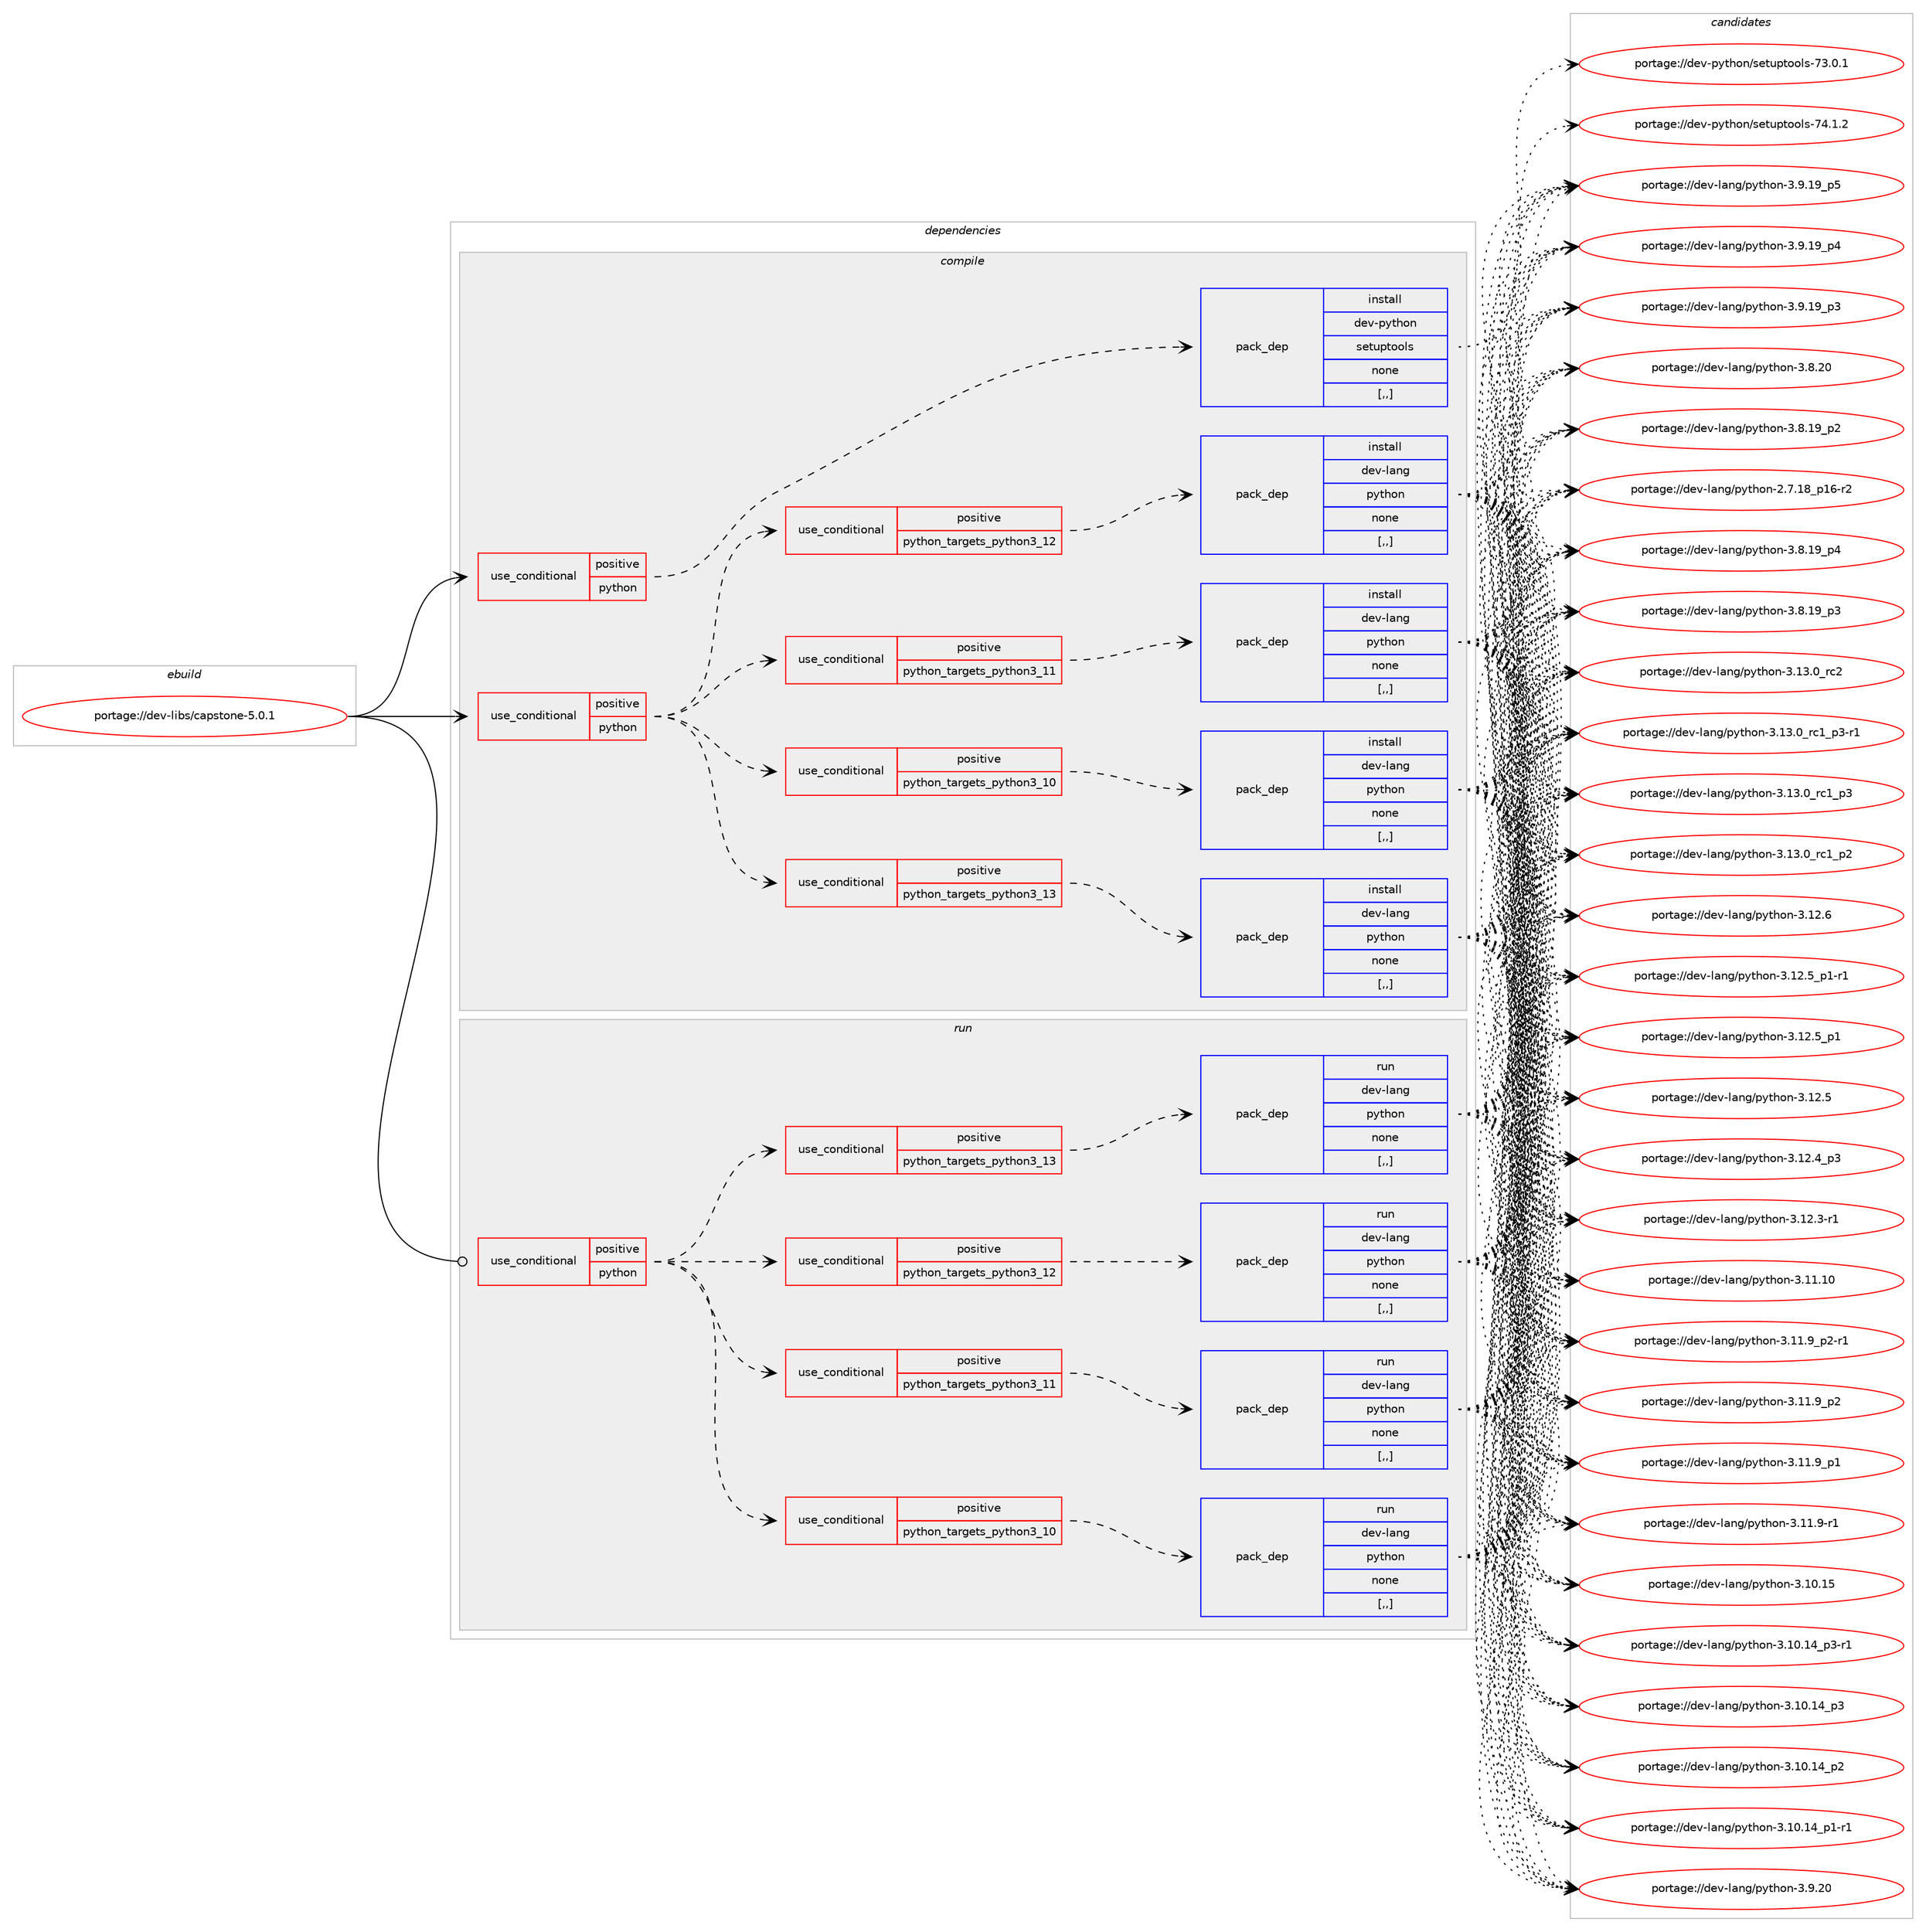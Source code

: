 digraph prolog {

# *************
# Graph options
# *************

newrank=true;
concentrate=true;
compound=true;
graph [rankdir=LR,fontname=Helvetica,fontsize=10,ranksep=1.5];#, ranksep=2.5, nodesep=0.2];
edge  [arrowhead=vee];
node  [fontname=Helvetica,fontsize=10];

# **********
# The ebuild
# **********

subgraph cluster_leftcol {
color=gray;
label=<<i>ebuild</i>>;
id [label="portage://dev-libs/capstone-5.0.1", color=red, width=4, href="../dev-libs/capstone-5.0.1.svg"];
}

# ****************
# The dependencies
# ****************

subgraph cluster_midcol {
color=gray;
label=<<i>dependencies</i>>;
subgraph cluster_compile {
fillcolor="#eeeeee";
style=filled;
label=<<i>compile</i>>;
subgraph cond156066 {
dependency601082 [label=<<TABLE BORDER="0" CELLBORDER="1" CELLSPACING="0" CELLPADDING="4"><TR><TD ROWSPAN="3" CELLPADDING="10">use_conditional</TD></TR><TR><TD>positive</TD></TR><TR><TD>python</TD></TR></TABLE>>, shape=none, color=red];
subgraph cond156067 {
dependency601083 [label=<<TABLE BORDER="0" CELLBORDER="1" CELLSPACING="0" CELLPADDING="4"><TR><TD ROWSPAN="3" CELLPADDING="10">use_conditional</TD></TR><TR><TD>positive</TD></TR><TR><TD>python_targets_python3_10</TD></TR></TABLE>>, shape=none, color=red];
subgraph pack440287 {
dependency601084 [label=<<TABLE BORDER="0" CELLBORDER="1" CELLSPACING="0" CELLPADDING="4" WIDTH="220"><TR><TD ROWSPAN="6" CELLPADDING="30">pack_dep</TD></TR><TR><TD WIDTH="110">install</TD></TR><TR><TD>dev-lang</TD></TR><TR><TD>python</TD></TR><TR><TD>none</TD></TR><TR><TD>[,,]</TD></TR></TABLE>>, shape=none, color=blue];
}
dependency601083:e -> dependency601084:w [weight=20,style="dashed",arrowhead="vee"];
}
dependency601082:e -> dependency601083:w [weight=20,style="dashed",arrowhead="vee"];
subgraph cond156068 {
dependency601085 [label=<<TABLE BORDER="0" CELLBORDER="1" CELLSPACING="0" CELLPADDING="4"><TR><TD ROWSPAN="3" CELLPADDING="10">use_conditional</TD></TR><TR><TD>positive</TD></TR><TR><TD>python_targets_python3_11</TD></TR></TABLE>>, shape=none, color=red];
subgraph pack440288 {
dependency601086 [label=<<TABLE BORDER="0" CELLBORDER="1" CELLSPACING="0" CELLPADDING="4" WIDTH="220"><TR><TD ROWSPAN="6" CELLPADDING="30">pack_dep</TD></TR><TR><TD WIDTH="110">install</TD></TR><TR><TD>dev-lang</TD></TR><TR><TD>python</TD></TR><TR><TD>none</TD></TR><TR><TD>[,,]</TD></TR></TABLE>>, shape=none, color=blue];
}
dependency601085:e -> dependency601086:w [weight=20,style="dashed",arrowhead="vee"];
}
dependency601082:e -> dependency601085:w [weight=20,style="dashed",arrowhead="vee"];
subgraph cond156069 {
dependency601087 [label=<<TABLE BORDER="0" CELLBORDER="1" CELLSPACING="0" CELLPADDING="4"><TR><TD ROWSPAN="3" CELLPADDING="10">use_conditional</TD></TR><TR><TD>positive</TD></TR><TR><TD>python_targets_python3_12</TD></TR></TABLE>>, shape=none, color=red];
subgraph pack440289 {
dependency601088 [label=<<TABLE BORDER="0" CELLBORDER="1" CELLSPACING="0" CELLPADDING="4" WIDTH="220"><TR><TD ROWSPAN="6" CELLPADDING="30">pack_dep</TD></TR><TR><TD WIDTH="110">install</TD></TR><TR><TD>dev-lang</TD></TR><TR><TD>python</TD></TR><TR><TD>none</TD></TR><TR><TD>[,,]</TD></TR></TABLE>>, shape=none, color=blue];
}
dependency601087:e -> dependency601088:w [weight=20,style="dashed",arrowhead="vee"];
}
dependency601082:e -> dependency601087:w [weight=20,style="dashed",arrowhead="vee"];
subgraph cond156070 {
dependency601089 [label=<<TABLE BORDER="0" CELLBORDER="1" CELLSPACING="0" CELLPADDING="4"><TR><TD ROWSPAN="3" CELLPADDING="10">use_conditional</TD></TR><TR><TD>positive</TD></TR><TR><TD>python_targets_python3_13</TD></TR></TABLE>>, shape=none, color=red];
subgraph pack440290 {
dependency601090 [label=<<TABLE BORDER="0" CELLBORDER="1" CELLSPACING="0" CELLPADDING="4" WIDTH="220"><TR><TD ROWSPAN="6" CELLPADDING="30">pack_dep</TD></TR><TR><TD WIDTH="110">install</TD></TR><TR><TD>dev-lang</TD></TR><TR><TD>python</TD></TR><TR><TD>none</TD></TR><TR><TD>[,,]</TD></TR></TABLE>>, shape=none, color=blue];
}
dependency601089:e -> dependency601090:w [weight=20,style="dashed",arrowhead="vee"];
}
dependency601082:e -> dependency601089:w [weight=20,style="dashed",arrowhead="vee"];
}
id:e -> dependency601082:w [weight=20,style="solid",arrowhead="vee"];
subgraph cond156071 {
dependency601091 [label=<<TABLE BORDER="0" CELLBORDER="1" CELLSPACING="0" CELLPADDING="4"><TR><TD ROWSPAN="3" CELLPADDING="10">use_conditional</TD></TR><TR><TD>positive</TD></TR><TR><TD>python</TD></TR></TABLE>>, shape=none, color=red];
subgraph pack440291 {
dependency601092 [label=<<TABLE BORDER="0" CELLBORDER="1" CELLSPACING="0" CELLPADDING="4" WIDTH="220"><TR><TD ROWSPAN="6" CELLPADDING="30">pack_dep</TD></TR><TR><TD WIDTH="110">install</TD></TR><TR><TD>dev-python</TD></TR><TR><TD>setuptools</TD></TR><TR><TD>none</TD></TR><TR><TD>[,,]</TD></TR></TABLE>>, shape=none, color=blue];
}
dependency601091:e -> dependency601092:w [weight=20,style="dashed",arrowhead="vee"];
}
id:e -> dependency601091:w [weight=20,style="solid",arrowhead="vee"];
}
subgraph cluster_compileandrun {
fillcolor="#eeeeee";
style=filled;
label=<<i>compile and run</i>>;
}
subgraph cluster_run {
fillcolor="#eeeeee";
style=filled;
label=<<i>run</i>>;
subgraph cond156072 {
dependency601093 [label=<<TABLE BORDER="0" CELLBORDER="1" CELLSPACING="0" CELLPADDING="4"><TR><TD ROWSPAN="3" CELLPADDING="10">use_conditional</TD></TR><TR><TD>positive</TD></TR><TR><TD>python</TD></TR></TABLE>>, shape=none, color=red];
subgraph cond156073 {
dependency601094 [label=<<TABLE BORDER="0" CELLBORDER="1" CELLSPACING="0" CELLPADDING="4"><TR><TD ROWSPAN="3" CELLPADDING="10">use_conditional</TD></TR><TR><TD>positive</TD></TR><TR><TD>python_targets_python3_10</TD></TR></TABLE>>, shape=none, color=red];
subgraph pack440292 {
dependency601095 [label=<<TABLE BORDER="0" CELLBORDER="1" CELLSPACING="0" CELLPADDING="4" WIDTH="220"><TR><TD ROWSPAN="6" CELLPADDING="30">pack_dep</TD></TR><TR><TD WIDTH="110">run</TD></TR><TR><TD>dev-lang</TD></TR><TR><TD>python</TD></TR><TR><TD>none</TD></TR><TR><TD>[,,]</TD></TR></TABLE>>, shape=none, color=blue];
}
dependency601094:e -> dependency601095:w [weight=20,style="dashed",arrowhead="vee"];
}
dependency601093:e -> dependency601094:w [weight=20,style="dashed",arrowhead="vee"];
subgraph cond156074 {
dependency601096 [label=<<TABLE BORDER="0" CELLBORDER="1" CELLSPACING="0" CELLPADDING="4"><TR><TD ROWSPAN="3" CELLPADDING="10">use_conditional</TD></TR><TR><TD>positive</TD></TR><TR><TD>python_targets_python3_11</TD></TR></TABLE>>, shape=none, color=red];
subgraph pack440293 {
dependency601097 [label=<<TABLE BORDER="0" CELLBORDER="1" CELLSPACING="0" CELLPADDING="4" WIDTH="220"><TR><TD ROWSPAN="6" CELLPADDING="30">pack_dep</TD></TR><TR><TD WIDTH="110">run</TD></TR><TR><TD>dev-lang</TD></TR><TR><TD>python</TD></TR><TR><TD>none</TD></TR><TR><TD>[,,]</TD></TR></TABLE>>, shape=none, color=blue];
}
dependency601096:e -> dependency601097:w [weight=20,style="dashed",arrowhead="vee"];
}
dependency601093:e -> dependency601096:w [weight=20,style="dashed",arrowhead="vee"];
subgraph cond156075 {
dependency601098 [label=<<TABLE BORDER="0" CELLBORDER="1" CELLSPACING="0" CELLPADDING="4"><TR><TD ROWSPAN="3" CELLPADDING="10">use_conditional</TD></TR><TR><TD>positive</TD></TR><TR><TD>python_targets_python3_12</TD></TR></TABLE>>, shape=none, color=red];
subgraph pack440294 {
dependency601099 [label=<<TABLE BORDER="0" CELLBORDER="1" CELLSPACING="0" CELLPADDING="4" WIDTH="220"><TR><TD ROWSPAN="6" CELLPADDING="30">pack_dep</TD></TR><TR><TD WIDTH="110">run</TD></TR><TR><TD>dev-lang</TD></TR><TR><TD>python</TD></TR><TR><TD>none</TD></TR><TR><TD>[,,]</TD></TR></TABLE>>, shape=none, color=blue];
}
dependency601098:e -> dependency601099:w [weight=20,style="dashed",arrowhead="vee"];
}
dependency601093:e -> dependency601098:w [weight=20,style="dashed",arrowhead="vee"];
subgraph cond156076 {
dependency601100 [label=<<TABLE BORDER="0" CELLBORDER="1" CELLSPACING="0" CELLPADDING="4"><TR><TD ROWSPAN="3" CELLPADDING="10">use_conditional</TD></TR><TR><TD>positive</TD></TR><TR><TD>python_targets_python3_13</TD></TR></TABLE>>, shape=none, color=red];
subgraph pack440295 {
dependency601101 [label=<<TABLE BORDER="0" CELLBORDER="1" CELLSPACING="0" CELLPADDING="4" WIDTH="220"><TR><TD ROWSPAN="6" CELLPADDING="30">pack_dep</TD></TR><TR><TD WIDTH="110">run</TD></TR><TR><TD>dev-lang</TD></TR><TR><TD>python</TD></TR><TR><TD>none</TD></TR><TR><TD>[,,]</TD></TR></TABLE>>, shape=none, color=blue];
}
dependency601100:e -> dependency601101:w [weight=20,style="dashed",arrowhead="vee"];
}
dependency601093:e -> dependency601100:w [weight=20,style="dashed",arrowhead="vee"];
}
id:e -> dependency601093:w [weight=20,style="solid",arrowhead="odot"];
}
}

# **************
# The candidates
# **************

subgraph cluster_choices {
rank=same;
color=gray;
label=<<i>candidates</i>>;

subgraph choice440287 {
color=black;
nodesep=1;
choice10010111845108971101034711212111610411111045514649514648951149950 [label="portage://dev-lang/python-3.13.0_rc2", color=red, width=4,href="../dev-lang/python-3.13.0_rc2.svg"];
choice1001011184510897110103471121211161041111104551464951464895114994995112514511449 [label="portage://dev-lang/python-3.13.0_rc1_p3-r1", color=red, width=4,href="../dev-lang/python-3.13.0_rc1_p3-r1.svg"];
choice100101118451089711010347112121116104111110455146495146489511499499511251 [label="portage://dev-lang/python-3.13.0_rc1_p3", color=red, width=4,href="../dev-lang/python-3.13.0_rc1_p3.svg"];
choice100101118451089711010347112121116104111110455146495146489511499499511250 [label="portage://dev-lang/python-3.13.0_rc1_p2", color=red, width=4,href="../dev-lang/python-3.13.0_rc1_p2.svg"];
choice10010111845108971101034711212111610411111045514649504654 [label="portage://dev-lang/python-3.12.6", color=red, width=4,href="../dev-lang/python-3.12.6.svg"];
choice1001011184510897110103471121211161041111104551464950465395112494511449 [label="portage://dev-lang/python-3.12.5_p1-r1", color=red, width=4,href="../dev-lang/python-3.12.5_p1-r1.svg"];
choice100101118451089711010347112121116104111110455146495046539511249 [label="portage://dev-lang/python-3.12.5_p1", color=red, width=4,href="../dev-lang/python-3.12.5_p1.svg"];
choice10010111845108971101034711212111610411111045514649504653 [label="portage://dev-lang/python-3.12.5", color=red, width=4,href="../dev-lang/python-3.12.5.svg"];
choice100101118451089711010347112121116104111110455146495046529511251 [label="portage://dev-lang/python-3.12.4_p3", color=red, width=4,href="../dev-lang/python-3.12.4_p3.svg"];
choice100101118451089711010347112121116104111110455146495046514511449 [label="portage://dev-lang/python-3.12.3-r1", color=red, width=4,href="../dev-lang/python-3.12.3-r1.svg"];
choice1001011184510897110103471121211161041111104551464949464948 [label="portage://dev-lang/python-3.11.10", color=red, width=4,href="../dev-lang/python-3.11.10.svg"];
choice1001011184510897110103471121211161041111104551464949465795112504511449 [label="portage://dev-lang/python-3.11.9_p2-r1", color=red, width=4,href="../dev-lang/python-3.11.9_p2-r1.svg"];
choice100101118451089711010347112121116104111110455146494946579511250 [label="portage://dev-lang/python-3.11.9_p2", color=red, width=4,href="../dev-lang/python-3.11.9_p2.svg"];
choice100101118451089711010347112121116104111110455146494946579511249 [label="portage://dev-lang/python-3.11.9_p1", color=red, width=4,href="../dev-lang/python-3.11.9_p1.svg"];
choice100101118451089711010347112121116104111110455146494946574511449 [label="portage://dev-lang/python-3.11.9-r1", color=red, width=4,href="../dev-lang/python-3.11.9-r1.svg"];
choice1001011184510897110103471121211161041111104551464948464953 [label="portage://dev-lang/python-3.10.15", color=red, width=4,href="../dev-lang/python-3.10.15.svg"];
choice100101118451089711010347112121116104111110455146494846495295112514511449 [label="portage://dev-lang/python-3.10.14_p3-r1", color=red, width=4,href="../dev-lang/python-3.10.14_p3-r1.svg"];
choice10010111845108971101034711212111610411111045514649484649529511251 [label="portage://dev-lang/python-3.10.14_p3", color=red, width=4,href="../dev-lang/python-3.10.14_p3.svg"];
choice10010111845108971101034711212111610411111045514649484649529511250 [label="portage://dev-lang/python-3.10.14_p2", color=red, width=4,href="../dev-lang/python-3.10.14_p2.svg"];
choice100101118451089711010347112121116104111110455146494846495295112494511449 [label="portage://dev-lang/python-3.10.14_p1-r1", color=red, width=4,href="../dev-lang/python-3.10.14_p1-r1.svg"];
choice10010111845108971101034711212111610411111045514657465048 [label="portage://dev-lang/python-3.9.20", color=red, width=4,href="../dev-lang/python-3.9.20.svg"];
choice100101118451089711010347112121116104111110455146574649579511253 [label="portage://dev-lang/python-3.9.19_p5", color=red, width=4,href="../dev-lang/python-3.9.19_p5.svg"];
choice100101118451089711010347112121116104111110455146574649579511252 [label="portage://dev-lang/python-3.9.19_p4", color=red, width=4,href="../dev-lang/python-3.9.19_p4.svg"];
choice100101118451089711010347112121116104111110455146574649579511251 [label="portage://dev-lang/python-3.9.19_p3", color=red, width=4,href="../dev-lang/python-3.9.19_p3.svg"];
choice10010111845108971101034711212111610411111045514656465048 [label="portage://dev-lang/python-3.8.20", color=red, width=4,href="../dev-lang/python-3.8.20.svg"];
choice100101118451089711010347112121116104111110455146564649579511252 [label="portage://dev-lang/python-3.8.19_p4", color=red, width=4,href="../dev-lang/python-3.8.19_p4.svg"];
choice100101118451089711010347112121116104111110455146564649579511251 [label="portage://dev-lang/python-3.8.19_p3", color=red, width=4,href="../dev-lang/python-3.8.19_p3.svg"];
choice100101118451089711010347112121116104111110455146564649579511250 [label="portage://dev-lang/python-3.8.19_p2", color=red, width=4,href="../dev-lang/python-3.8.19_p2.svg"];
choice100101118451089711010347112121116104111110455046554649569511249544511450 [label="portage://dev-lang/python-2.7.18_p16-r2", color=red, width=4,href="../dev-lang/python-2.7.18_p16-r2.svg"];
dependency601084:e -> choice10010111845108971101034711212111610411111045514649514648951149950:w [style=dotted,weight="100"];
dependency601084:e -> choice1001011184510897110103471121211161041111104551464951464895114994995112514511449:w [style=dotted,weight="100"];
dependency601084:e -> choice100101118451089711010347112121116104111110455146495146489511499499511251:w [style=dotted,weight="100"];
dependency601084:e -> choice100101118451089711010347112121116104111110455146495146489511499499511250:w [style=dotted,weight="100"];
dependency601084:e -> choice10010111845108971101034711212111610411111045514649504654:w [style=dotted,weight="100"];
dependency601084:e -> choice1001011184510897110103471121211161041111104551464950465395112494511449:w [style=dotted,weight="100"];
dependency601084:e -> choice100101118451089711010347112121116104111110455146495046539511249:w [style=dotted,weight="100"];
dependency601084:e -> choice10010111845108971101034711212111610411111045514649504653:w [style=dotted,weight="100"];
dependency601084:e -> choice100101118451089711010347112121116104111110455146495046529511251:w [style=dotted,weight="100"];
dependency601084:e -> choice100101118451089711010347112121116104111110455146495046514511449:w [style=dotted,weight="100"];
dependency601084:e -> choice1001011184510897110103471121211161041111104551464949464948:w [style=dotted,weight="100"];
dependency601084:e -> choice1001011184510897110103471121211161041111104551464949465795112504511449:w [style=dotted,weight="100"];
dependency601084:e -> choice100101118451089711010347112121116104111110455146494946579511250:w [style=dotted,weight="100"];
dependency601084:e -> choice100101118451089711010347112121116104111110455146494946579511249:w [style=dotted,weight="100"];
dependency601084:e -> choice100101118451089711010347112121116104111110455146494946574511449:w [style=dotted,weight="100"];
dependency601084:e -> choice1001011184510897110103471121211161041111104551464948464953:w [style=dotted,weight="100"];
dependency601084:e -> choice100101118451089711010347112121116104111110455146494846495295112514511449:w [style=dotted,weight="100"];
dependency601084:e -> choice10010111845108971101034711212111610411111045514649484649529511251:w [style=dotted,weight="100"];
dependency601084:e -> choice10010111845108971101034711212111610411111045514649484649529511250:w [style=dotted,weight="100"];
dependency601084:e -> choice100101118451089711010347112121116104111110455146494846495295112494511449:w [style=dotted,weight="100"];
dependency601084:e -> choice10010111845108971101034711212111610411111045514657465048:w [style=dotted,weight="100"];
dependency601084:e -> choice100101118451089711010347112121116104111110455146574649579511253:w [style=dotted,weight="100"];
dependency601084:e -> choice100101118451089711010347112121116104111110455146574649579511252:w [style=dotted,weight="100"];
dependency601084:e -> choice100101118451089711010347112121116104111110455146574649579511251:w [style=dotted,weight="100"];
dependency601084:e -> choice10010111845108971101034711212111610411111045514656465048:w [style=dotted,weight="100"];
dependency601084:e -> choice100101118451089711010347112121116104111110455146564649579511252:w [style=dotted,weight="100"];
dependency601084:e -> choice100101118451089711010347112121116104111110455146564649579511251:w [style=dotted,weight="100"];
dependency601084:e -> choice100101118451089711010347112121116104111110455146564649579511250:w [style=dotted,weight="100"];
dependency601084:e -> choice100101118451089711010347112121116104111110455046554649569511249544511450:w [style=dotted,weight="100"];
}
subgraph choice440288 {
color=black;
nodesep=1;
choice10010111845108971101034711212111610411111045514649514648951149950 [label="portage://dev-lang/python-3.13.0_rc2", color=red, width=4,href="../dev-lang/python-3.13.0_rc2.svg"];
choice1001011184510897110103471121211161041111104551464951464895114994995112514511449 [label="portage://dev-lang/python-3.13.0_rc1_p3-r1", color=red, width=4,href="../dev-lang/python-3.13.0_rc1_p3-r1.svg"];
choice100101118451089711010347112121116104111110455146495146489511499499511251 [label="portage://dev-lang/python-3.13.0_rc1_p3", color=red, width=4,href="../dev-lang/python-3.13.0_rc1_p3.svg"];
choice100101118451089711010347112121116104111110455146495146489511499499511250 [label="portage://dev-lang/python-3.13.0_rc1_p2", color=red, width=4,href="../dev-lang/python-3.13.0_rc1_p2.svg"];
choice10010111845108971101034711212111610411111045514649504654 [label="portage://dev-lang/python-3.12.6", color=red, width=4,href="../dev-lang/python-3.12.6.svg"];
choice1001011184510897110103471121211161041111104551464950465395112494511449 [label="portage://dev-lang/python-3.12.5_p1-r1", color=red, width=4,href="../dev-lang/python-3.12.5_p1-r1.svg"];
choice100101118451089711010347112121116104111110455146495046539511249 [label="portage://dev-lang/python-3.12.5_p1", color=red, width=4,href="../dev-lang/python-3.12.5_p1.svg"];
choice10010111845108971101034711212111610411111045514649504653 [label="portage://dev-lang/python-3.12.5", color=red, width=4,href="../dev-lang/python-3.12.5.svg"];
choice100101118451089711010347112121116104111110455146495046529511251 [label="portage://dev-lang/python-3.12.4_p3", color=red, width=4,href="../dev-lang/python-3.12.4_p3.svg"];
choice100101118451089711010347112121116104111110455146495046514511449 [label="portage://dev-lang/python-3.12.3-r1", color=red, width=4,href="../dev-lang/python-3.12.3-r1.svg"];
choice1001011184510897110103471121211161041111104551464949464948 [label="portage://dev-lang/python-3.11.10", color=red, width=4,href="../dev-lang/python-3.11.10.svg"];
choice1001011184510897110103471121211161041111104551464949465795112504511449 [label="portage://dev-lang/python-3.11.9_p2-r1", color=red, width=4,href="../dev-lang/python-3.11.9_p2-r1.svg"];
choice100101118451089711010347112121116104111110455146494946579511250 [label="portage://dev-lang/python-3.11.9_p2", color=red, width=4,href="../dev-lang/python-3.11.9_p2.svg"];
choice100101118451089711010347112121116104111110455146494946579511249 [label="portage://dev-lang/python-3.11.9_p1", color=red, width=4,href="../dev-lang/python-3.11.9_p1.svg"];
choice100101118451089711010347112121116104111110455146494946574511449 [label="portage://dev-lang/python-3.11.9-r1", color=red, width=4,href="../dev-lang/python-3.11.9-r1.svg"];
choice1001011184510897110103471121211161041111104551464948464953 [label="portage://dev-lang/python-3.10.15", color=red, width=4,href="../dev-lang/python-3.10.15.svg"];
choice100101118451089711010347112121116104111110455146494846495295112514511449 [label="portage://dev-lang/python-3.10.14_p3-r1", color=red, width=4,href="../dev-lang/python-3.10.14_p3-r1.svg"];
choice10010111845108971101034711212111610411111045514649484649529511251 [label="portage://dev-lang/python-3.10.14_p3", color=red, width=4,href="../dev-lang/python-3.10.14_p3.svg"];
choice10010111845108971101034711212111610411111045514649484649529511250 [label="portage://dev-lang/python-3.10.14_p2", color=red, width=4,href="../dev-lang/python-3.10.14_p2.svg"];
choice100101118451089711010347112121116104111110455146494846495295112494511449 [label="portage://dev-lang/python-3.10.14_p1-r1", color=red, width=4,href="../dev-lang/python-3.10.14_p1-r1.svg"];
choice10010111845108971101034711212111610411111045514657465048 [label="portage://dev-lang/python-3.9.20", color=red, width=4,href="../dev-lang/python-3.9.20.svg"];
choice100101118451089711010347112121116104111110455146574649579511253 [label="portage://dev-lang/python-3.9.19_p5", color=red, width=4,href="../dev-lang/python-3.9.19_p5.svg"];
choice100101118451089711010347112121116104111110455146574649579511252 [label="portage://dev-lang/python-3.9.19_p4", color=red, width=4,href="../dev-lang/python-3.9.19_p4.svg"];
choice100101118451089711010347112121116104111110455146574649579511251 [label="portage://dev-lang/python-3.9.19_p3", color=red, width=4,href="../dev-lang/python-3.9.19_p3.svg"];
choice10010111845108971101034711212111610411111045514656465048 [label="portage://dev-lang/python-3.8.20", color=red, width=4,href="../dev-lang/python-3.8.20.svg"];
choice100101118451089711010347112121116104111110455146564649579511252 [label="portage://dev-lang/python-3.8.19_p4", color=red, width=4,href="../dev-lang/python-3.8.19_p4.svg"];
choice100101118451089711010347112121116104111110455146564649579511251 [label="portage://dev-lang/python-3.8.19_p3", color=red, width=4,href="../dev-lang/python-3.8.19_p3.svg"];
choice100101118451089711010347112121116104111110455146564649579511250 [label="portage://dev-lang/python-3.8.19_p2", color=red, width=4,href="../dev-lang/python-3.8.19_p2.svg"];
choice100101118451089711010347112121116104111110455046554649569511249544511450 [label="portage://dev-lang/python-2.7.18_p16-r2", color=red, width=4,href="../dev-lang/python-2.7.18_p16-r2.svg"];
dependency601086:e -> choice10010111845108971101034711212111610411111045514649514648951149950:w [style=dotted,weight="100"];
dependency601086:e -> choice1001011184510897110103471121211161041111104551464951464895114994995112514511449:w [style=dotted,weight="100"];
dependency601086:e -> choice100101118451089711010347112121116104111110455146495146489511499499511251:w [style=dotted,weight="100"];
dependency601086:e -> choice100101118451089711010347112121116104111110455146495146489511499499511250:w [style=dotted,weight="100"];
dependency601086:e -> choice10010111845108971101034711212111610411111045514649504654:w [style=dotted,weight="100"];
dependency601086:e -> choice1001011184510897110103471121211161041111104551464950465395112494511449:w [style=dotted,weight="100"];
dependency601086:e -> choice100101118451089711010347112121116104111110455146495046539511249:w [style=dotted,weight="100"];
dependency601086:e -> choice10010111845108971101034711212111610411111045514649504653:w [style=dotted,weight="100"];
dependency601086:e -> choice100101118451089711010347112121116104111110455146495046529511251:w [style=dotted,weight="100"];
dependency601086:e -> choice100101118451089711010347112121116104111110455146495046514511449:w [style=dotted,weight="100"];
dependency601086:e -> choice1001011184510897110103471121211161041111104551464949464948:w [style=dotted,weight="100"];
dependency601086:e -> choice1001011184510897110103471121211161041111104551464949465795112504511449:w [style=dotted,weight="100"];
dependency601086:e -> choice100101118451089711010347112121116104111110455146494946579511250:w [style=dotted,weight="100"];
dependency601086:e -> choice100101118451089711010347112121116104111110455146494946579511249:w [style=dotted,weight="100"];
dependency601086:e -> choice100101118451089711010347112121116104111110455146494946574511449:w [style=dotted,weight="100"];
dependency601086:e -> choice1001011184510897110103471121211161041111104551464948464953:w [style=dotted,weight="100"];
dependency601086:e -> choice100101118451089711010347112121116104111110455146494846495295112514511449:w [style=dotted,weight="100"];
dependency601086:e -> choice10010111845108971101034711212111610411111045514649484649529511251:w [style=dotted,weight="100"];
dependency601086:e -> choice10010111845108971101034711212111610411111045514649484649529511250:w [style=dotted,weight="100"];
dependency601086:e -> choice100101118451089711010347112121116104111110455146494846495295112494511449:w [style=dotted,weight="100"];
dependency601086:e -> choice10010111845108971101034711212111610411111045514657465048:w [style=dotted,weight="100"];
dependency601086:e -> choice100101118451089711010347112121116104111110455146574649579511253:w [style=dotted,weight="100"];
dependency601086:e -> choice100101118451089711010347112121116104111110455146574649579511252:w [style=dotted,weight="100"];
dependency601086:e -> choice100101118451089711010347112121116104111110455146574649579511251:w [style=dotted,weight="100"];
dependency601086:e -> choice10010111845108971101034711212111610411111045514656465048:w [style=dotted,weight="100"];
dependency601086:e -> choice100101118451089711010347112121116104111110455146564649579511252:w [style=dotted,weight="100"];
dependency601086:e -> choice100101118451089711010347112121116104111110455146564649579511251:w [style=dotted,weight="100"];
dependency601086:e -> choice100101118451089711010347112121116104111110455146564649579511250:w [style=dotted,weight="100"];
dependency601086:e -> choice100101118451089711010347112121116104111110455046554649569511249544511450:w [style=dotted,weight="100"];
}
subgraph choice440289 {
color=black;
nodesep=1;
choice10010111845108971101034711212111610411111045514649514648951149950 [label="portage://dev-lang/python-3.13.0_rc2", color=red, width=4,href="../dev-lang/python-3.13.0_rc2.svg"];
choice1001011184510897110103471121211161041111104551464951464895114994995112514511449 [label="portage://dev-lang/python-3.13.0_rc1_p3-r1", color=red, width=4,href="../dev-lang/python-3.13.0_rc1_p3-r1.svg"];
choice100101118451089711010347112121116104111110455146495146489511499499511251 [label="portage://dev-lang/python-3.13.0_rc1_p3", color=red, width=4,href="../dev-lang/python-3.13.0_rc1_p3.svg"];
choice100101118451089711010347112121116104111110455146495146489511499499511250 [label="portage://dev-lang/python-3.13.0_rc1_p2", color=red, width=4,href="../dev-lang/python-3.13.0_rc1_p2.svg"];
choice10010111845108971101034711212111610411111045514649504654 [label="portage://dev-lang/python-3.12.6", color=red, width=4,href="../dev-lang/python-3.12.6.svg"];
choice1001011184510897110103471121211161041111104551464950465395112494511449 [label="portage://dev-lang/python-3.12.5_p1-r1", color=red, width=4,href="../dev-lang/python-3.12.5_p1-r1.svg"];
choice100101118451089711010347112121116104111110455146495046539511249 [label="portage://dev-lang/python-3.12.5_p1", color=red, width=4,href="../dev-lang/python-3.12.5_p1.svg"];
choice10010111845108971101034711212111610411111045514649504653 [label="portage://dev-lang/python-3.12.5", color=red, width=4,href="../dev-lang/python-3.12.5.svg"];
choice100101118451089711010347112121116104111110455146495046529511251 [label="portage://dev-lang/python-3.12.4_p3", color=red, width=4,href="../dev-lang/python-3.12.4_p3.svg"];
choice100101118451089711010347112121116104111110455146495046514511449 [label="portage://dev-lang/python-3.12.3-r1", color=red, width=4,href="../dev-lang/python-3.12.3-r1.svg"];
choice1001011184510897110103471121211161041111104551464949464948 [label="portage://dev-lang/python-3.11.10", color=red, width=4,href="../dev-lang/python-3.11.10.svg"];
choice1001011184510897110103471121211161041111104551464949465795112504511449 [label="portage://dev-lang/python-3.11.9_p2-r1", color=red, width=4,href="../dev-lang/python-3.11.9_p2-r1.svg"];
choice100101118451089711010347112121116104111110455146494946579511250 [label="portage://dev-lang/python-3.11.9_p2", color=red, width=4,href="../dev-lang/python-3.11.9_p2.svg"];
choice100101118451089711010347112121116104111110455146494946579511249 [label="portage://dev-lang/python-3.11.9_p1", color=red, width=4,href="../dev-lang/python-3.11.9_p1.svg"];
choice100101118451089711010347112121116104111110455146494946574511449 [label="portage://dev-lang/python-3.11.9-r1", color=red, width=4,href="../dev-lang/python-3.11.9-r1.svg"];
choice1001011184510897110103471121211161041111104551464948464953 [label="portage://dev-lang/python-3.10.15", color=red, width=4,href="../dev-lang/python-3.10.15.svg"];
choice100101118451089711010347112121116104111110455146494846495295112514511449 [label="portage://dev-lang/python-3.10.14_p3-r1", color=red, width=4,href="../dev-lang/python-3.10.14_p3-r1.svg"];
choice10010111845108971101034711212111610411111045514649484649529511251 [label="portage://dev-lang/python-3.10.14_p3", color=red, width=4,href="../dev-lang/python-3.10.14_p3.svg"];
choice10010111845108971101034711212111610411111045514649484649529511250 [label="portage://dev-lang/python-3.10.14_p2", color=red, width=4,href="../dev-lang/python-3.10.14_p2.svg"];
choice100101118451089711010347112121116104111110455146494846495295112494511449 [label="portage://dev-lang/python-3.10.14_p1-r1", color=red, width=4,href="../dev-lang/python-3.10.14_p1-r1.svg"];
choice10010111845108971101034711212111610411111045514657465048 [label="portage://dev-lang/python-3.9.20", color=red, width=4,href="../dev-lang/python-3.9.20.svg"];
choice100101118451089711010347112121116104111110455146574649579511253 [label="portage://dev-lang/python-3.9.19_p5", color=red, width=4,href="../dev-lang/python-3.9.19_p5.svg"];
choice100101118451089711010347112121116104111110455146574649579511252 [label="portage://dev-lang/python-3.9.19_p4", color=red, width=4,href="../dev-lang/python-3.9.19_p4.svg"];
choice100101118451089711010347112121116104111110455146574649579511251 [label="portage://dev-lang/python-3.9.19_p3", color=red, width=4,href="../dev-lang/python-3.9.19_p3.svg"];
choice10010111845108971101034711212111610411111045514656465048 [label="portage://dev-lang/python-3.8.20", color=red, width=4,href="../dev-lang/python-3.8.20.svg"];
choice100101118451089711010347112121116104111110455146564649579511252 [label="portage://dev-lang/python-3.8.19_p4", color=red, width=4,href="../dev-lang/python-3.8.19_p4.svg"];
choice100101118451089711010347112121116104111110455146564649579511251 [label="portage://dev-lang/python-3.8.19_p3", color=red, width=4,href="../dev-lang/python-3.8.19_p3.svg"];
choice100101118451089711010347112121116104111110455146564649579511250 [label="portage://dev-lang/python-3.8.19_p2", color=red, width=4,href="../dev-lang/python-3.8.19_p2.svg"];
choice100101118451089711010347112121116104111110455046554649569511249544511450 [label="portage://dev-lang/python-2.7.18_p16-r2", color=red, width=4,href="../dev-lang/python-2.7.18_p16-r2.svg"];
dependency601088:e -> choice10010111845108971101034711212111610411111045514649514648951149950:w [style=dotted,weight="100"];
dependency601088:e -> choice1001011184510897110103471121211161041111104551464951464895114994995112514511449:w [style=dotted,weight="100"];
dependency601088:e -> choice100101118451089711010347112121116104111110455146495146489511499499511251:w [style=dotted,weight="100"];
dependency601088:e -> choice100101118451089711010347112121116104111110455146495146489511499499511250:w [style=dotted,weight="100"];
dependency601088:e -> choice10010111845108971101034711212111610411111045514649504654:w [style=dotted,weight="100"];
dependency601088:e -> choice1001011184510897110103471121211161041111104551464950465395112494511449:w [style=dotted,weight="100"];
dependency601088:e -> choice100101118451089711010347112121116104111110455146495046539511249:w [style=dotted,weight="100"];
dependency601088:e -> choice10010111845108971101034711212111610411111045514649504653:w [style=dotted,weight="100"];
dependency601088:e -> choice100101118451089711010347112121116104111110455146495046529511251:w [style=dotted,weight="100"];
dependency601088:e -> choice100101118451089711010347112121116104111110455146495046514511449:w [style=dotted,weight="100"];
dependency601088:e -> choice1001011184510897110103471121211161041111104551464949464948:w [style=dotted,weight="100"];
dependency601088:e -> choice1001011184510897110103471121211161041111104551464949465795112504511449:w [style=dotted,weight="100"];
dependency601088:e -> choice100101118451089711010347112121116104111110455146494946579511250:w [style=dotted,weight="100"];
dependency601088:e -> choice100101118451089711010347112121116104111110455146494946579511249:w [style=dotted,weight="100"];
dependency601088:e -> choice100101118451089711010347112121116104111110455146494946574511449:w [style=dotted,weight="100"];
dependency601088:e -> choice1001011184510897110103471121211161041111104551464948464953:w [style=dotted,weight="100"];
dependency601088:e -> choice100101118451089711010347112121116104111110455146494846495295112514511449:w [style=dotted,weight="100"];
dependency601088:e -> choice10010111845108971101034711212111610411111045514649484649529511251:w [style=dotted,weight="100"];
dependency601088:e -> choice10010111845108971101034711212111610411111045514649484649529511250:w [style=dotted,weight="100"];
dependency601088:e -> choice100101118451089711010347112121116104111110455146494846495295112494511449:w [style=dotted,weight="100"];
dependency601088:e -> choice10010111845108971101034711212111610411111045514657465048:w [style=dotted,weight="100"];
dependency601088:e -> choice100101118451089711010347112121116104111110455146574649579511253:w [style=dotted,weight="100"];
dependency601088:e -> choice100101118451089711010347112121116104111110455146574649579511252:w [style=dotted,weight="100"];
dependency601088:e -> choice100101118451089711010347112121116104111110455146574649579511251:w [style=dotted,weight="100"];
dependency601088:e -> choice10010111845108971101034711212111610411111045514656465048:w [style=dotted,weight="100"];
dependency601088:e -> choice100101118451089711010347112121116104111110455146564649579511252:w [style=dotted,weight="100"];
dependency601088:e -> choice100101118451089711010347112121116104111110455146564649579511251:w [style=dotted,weight="100"];
dependency601088:e -> choice100101118451089711010347112121116104111110455146564649579511250:w [style=dotted,weight="100"];
dependency601088:e -> choice100101118451089711010347112121116104111110455046554649569511249544511450:w [style=dotted,weight="100"];
}
subgraph choice440290 {
color=black;
nodesep=1;
choice10010111845108971101034711212111610411111045514649514648951149950 [label="portage://dev-lang/python-3.13.0_rc2", color=red, width=4,href="../dev-lang/python-3.13.0_rc2.svg"];
choice1001011184510897110103471121211161041111104551464951464895114994995112514511449 [label="portage://dev-lang/python-3.13.0_rc1_p3-r1", color=red, width=4,href="../dev-lang/python-3.13.0_rc1_p3-r1.svg"];
choice100101118451089711010347112121116104111110455146495146489511499499511251 [label="portage://dev-lang/python-3.13.0_rc1_p3", color=red, width=4,href="../dev-lang/python-3.13.0_rc1_p3.svg"];
choice100101118451089711010347112121116104111110455146495146489511499499511250 [label="portage://dev-lang/python-3.13.0_rc1_p2", color=red, width=4,href="../dev-lang/python-3.13.0_rc1_p2.svg"];
choice10010111845108971101034711212111610411111045514649504654 [label="portage://dev-lang/python-3.12.6", color=red, width=4,href="../dev-lang/python-3.12.6.svg"];
choice1001011184510897110103471121211161041111104551464950465395112494511449 [label="portage://dev-lang/python-3.12.5_p1-r1", color=red, width=4,href="../dev-lang/python-3.12.5_p1-r1.svg"];
choice100101118451089711010347112121116104111110455146495046539511249 [label="portage://dev-lang/python-3.12.5_p1", color=red, width=4,href="../dev-lang/python-3.12.5_p1.svg"];
choice10010111845108971101034711212111610411111045514649504653 [label="portage://dev-lang/python-3.12.5", color=red, width=4,href="../dev-lang/python-3.12.5.svg"];
choice100101118451089711010347112121116104111110455146495046529511251 [label="portage://dev-lang/python-3.12.4_p3", color=red, width=4,href="../dev-lang/python-3.12.4_p3.svg"];
choice100101118451089711010347112121116104111110455146495046514511449 [label="portage://dev-lang/python-3.12.3-r1", color=red, width=4,href="../dev-lang/python-3.12.3-r1.svg"];
choice1001011184510897110103471121211161041111104551464949464948 [label="portage://dev-lang/python-3.11.10", color=red, width=4,href="../dev-lang/python-3.11.10.svg"];
choice1001011184510897110103471121211161041111104551464949465795112504511449 [label="portage://dev-lang/python-3.11.9_p2-r1", color=red, width=4,href="../dev-lang/python-3.11.9_p2-r1.svg"];
choice100101118451089711010347112121116104111110455146494946579511250 [label="portage://dev-lang/python-3.11.9_p2", color=red, width=4,href="../dev-lang/python-3.11.9_p2.svg"];
choice100101118451089711010347112121116104111110455146494946579511249 [label="portage://dev-lang/python-3.11.9_p1", color=red, width=4,href="../dev-lang/python-3.11.9_p1.svg"];
choice100101118451089711010347112121116104111110455146494946574511449 [label="portage://dev-lang/python-3.11.9-r1", color=red, width=4,href="../dev-lang/python-3.11.9-r1.svg"];
choice1001011184510897110103471121211161041111104551464948464953 [label="portage://dev-lang/python-3.10.15", color=red, width=4,href="../dev-lang/python-3.10.15.svg"];
choice100101118451089711010347112121116104111110455146494846495295112514511449 [label="portage://dev-lang/python-3.10.14_p3-r1", color=red, width=4,href="../dev-lang/python-3.10.14_p3-r1.svg"];
choice10010111845108971101034711212111610411111045514649484649529511251 [label="portage://dev-lang/python-3.10.14_p3", color=red, width=4,href="../dev-lang/python-3.10.14_p3.svg"];
choice10010111845108971101034711212111610411111045514649484649529511250 [label="portage://dev-lang/python-3.10.14_p2", color=red, width=4,href="../dev-lang/python-3.10.14_p2.svg"];
choice100101118451089711010347112121116104111110455146494846495295112494511449 [label="portage://dev-lang/python-3.10.14_p1-r1", color=red, width=4,href="../dev-lang/python-3.10.14_p1-r1.svg"];
choice10010111845108971101034711212111610411111045514657465048 [label="portage://dev-lang/python-3.9.20", color=red, width=4,href="../dev-lang/python-3.9.20.svg"];
choice100101118451089711010347112121116104111110455146574649579511253 [label="portage://dev-lang/python-3.9.19_p5", color=red, width=4,href="../dev-lang/python-3.9.19_p5.svg"];
choice100101118451089711010347112121116104111110455146574649579511252 [label="portage://dev-lang/python-3.9.19_p4", color=red, width=4,href="../dev-lang/python-3.9.19_p4.svg"];
choice100101118451089711010347112121116104111110455146574649579511251 [label="portage://dev-lang/python-3.9.19_p3", color=red, width=4,href="../dev-lang/python-3.9.19_p3.svg"];
choice10010111845108971101034711212111610411111045514656465048 [label="portage://dev-lang/python-3.8.20", color=red, width=4,href="../dev-lang/python-3.8.20.svg"];
choice100101118451089711010347112121116104111110455146564649579511252 [label="portage://dev-lang/python-3.8.19_p4", color=red, width=4,href="../dev-lang/python-3.8.19_p4.svg"];
choice100101118451089711010347112121116104111110455146564649579511251 [label="portage://dev-lang/python-3.8.19_p3", color=red, width=4,href="../dev-lang/python-3.8.19_p3.svg"];
choice100101118451089711010347112121116104111110455146564649579511250 [label="portage://dev-lang/python-3.8.19_p2", color=red, width=4,href="../dev-lang/python-3.8.19_p2.svg"];
choice100101118451089711010347112121116104111110455046554649569511249544511450 [label="portage://dev-lang/python-2.7.18_p16-r2", color=red, width=4,href="../dev-lang/python-2.7.18_p16-r2.svg"];
dependency601090:e -> choice10010111845108971101034711212111610411111045514649514648951149950:w [style=dotted,weight="100"];
dependency601090:e -> choice1001011184510897110103471121211161041111104551464951464895114994995112514511449:w [style=dotted,weight="100"];
dependency601090:e -> choice100101118451089711010347112121116104111110455146495146489511499499511251:w [style=dotted,weight="100"];
dependency601090:e -> choice100101118451089711010347112121116104111110455146495146489511499499511250:w [style=dotted,weight="100"];
dependency601090:e -> choice10010111845108971101034711212111610411111045514649504654:w [style=dotted,weight="100"];
dependency601090:e -> choice1001011184510897110103471121211161041111104551464950465395112494511449:w [style=dotted,weight="100"];
dependency601090:e -> choice100101118451089711010347112121116104111110455146495046539511249:w [style=dotted,weight="100"];
dependency601090:e -> choice10010111845108971101034711212111610411111045514649504653:w [style=dotted,weight="100"];
dependency601090:e -> choice100101118451089711010347112121116104111110455146495046529511251:w [style=dotted,weight="100"];
dependency601090:e -> choice100101118451089711010347112121116104111110455146495046514511449:w [style=dotted,weight="100"];
dependency601090:e -> choice1001011184510897110103471121211161041111104551464949464948:w [style=dotted,weight="100"];
dependency601090:e -> choice1001011184510897110103471121211161041111104551464949465795112504511449:w [style=dotted,weight="100"];
dependency601090:e -> choice100101118451089711010347112121116104111110455146494946579511250:w [style=dotted,weight="100"];
dependency601090:e -> choice100101118451089711010347112121116104111110455146494946579511249:w [style=dotted,weight="100"];
dependency601090:e -> choice100101118451089711010347112121116104111110455146494946574511449:w [style=dotted,weight="100"];
dependency601090:e -> choice1001011184510897110103471121211161041111104551464948464953:w [style=dotted,weight="100"];
dependency601090:e -> choice100101118451089711010347112121116104111110455146494846495295112514511449:w [style=dotted,weight="100"];
dependency601090:e -> choice10010111845108971101034711212111610411111045514649484649529511251:w [style=dotted,weight="100"];
dependency601090:e -> choice10010111845108971101034711212111610411111045514649484649529511250:w [style=dotted,weight="100"];
dependency601090:e -> choice100101118451089711010347112121116104111110455146494846495295112494511449:w [style=dotted,weight="100"];
dependency601090:e -> choice10010111845108971101034711212111610411111045514657465048:w [style=dotted,weight="100"];
dependency601090:e -> choice100101118451089711010347112121116104111110455146574649579511253:w [style=dotted,weight="100"];
dependency601090:e -> choice100101118451089711010347112121116104111110455146574649579511252:w [style=dotted,weight="100"];
dependency601090:e -> choice100101118451089711010347112121116104111110455146574649579511251:w [style=dotted,weight="100"];
dependency601090:e -> choice10010111845108971101034711212111610411111045514656465048:w [style=dotted,weight="100"];
dependency601090:e -> choice100101118451089711010347112121116104111110455146564649579511252:w [style=dotted,weight="100"];
dependency601090:e -> choice100101118451089711010347112121116104111110455146564649579511251:w [style=dotted,weight="100"];
dependency601090:e -> choice100101118451089711010347112121116104111110455146564649579511250:w [style=dotted,weight="100"];
dependency601090:e -> choice100101118451089711010347112121116104111110455046554649569511249544511450:w [style=dotted,weight="100"];
}
subgraph choice440291 {
color=black;
nodesep=1;
choice100101118451121211161041111104711510111611711211611111110811545555246494650 [label="portage://dev-python/setuptools-74.1.2", color=red, width=4,href="../dev-python/setuptools-74.1.2.svg"];
choice100101118451121211161041111104711510111611711211611111110811545555146484649 [label="portage://dev-python/setuptools-73.0.1", color=red, width=4,href="../dev-python/setuptools-73.0.1.svg"];
dependency601092:e -> choice100101118451121211161041111104711510111611711211611111110811545555246494650:w [style=dotted,weight="100"];
dependency601092:e -> choice100101118451121211161041111104711510111611711211611111110811545555146484649:w [style=dotted,weight="100"];
}
subgraph choice440292 {
color=black;
nodesep=1;
choice10010111845108971101034711212111610411111045514649514648951149950 [label="portage://dev-lang/python-3.13.0_rc2", color=red, width=4,href="../dev-lang/python-3.13.0_rc2.svg"];
choice1001011184510897110103471121211161041111104551464951464895114994995112514511449 [label="portage://dev-lang/python-3.13.0_rc1_p3-r1", color=red, width=4,href="../dev-lang/python-3.13.0_rc1_p3-r1.svg"];
choice100101118451089711010347112121116104111110455146495146489511499499511251 [label="portage://dev-lang/python-3.13.0_rc1_p3", color=red, width=4,href="../dev-lang/python-3.13.0_rc1_p3.svg"];
choice100101118451089711010347112121116104111110455146495146489511499499511250 [label="portage://dev-lang/python-3.13.0_rc1_p2", color=red, width=4,href="../dev-lang/python-3.13.0_rc1_p2.svg"];
choice10010111845108971101034711212111610411111045514649504654 [label="portage://dev-lang/python-3.12.6", color=red, width=4,href="../dev-lang/python-3.12.6.svg"];
choice1001011184510897110103471121211161041111104551464950465395112494511449 [label="portage://dev-lang/python-3.12.5_p1-r1", color=red, width=4,href="../dev-lang/python-3.12.5_p1-r1.svg"];
choice100101118451089711010347112121116104111110455146495046539511249 [label="portage://dev-lang/python-3.12.5_p1", color=red, width=4,href="../dev-lang/python-3.12.5_p1.svg"];
choice10010111845108971101034711212111610411111045514649504653 [label="portage://dev-lang/python-3.12.5", color=red, width=4,href="../dev-lang/python-3.12.5.svg"];
choice100101118451089711010347112121116104111110455146495046529511251 [label="portage://dev-lang/python-3.12.4_p3", color=red, width=4,href="../dev-lang/python-3.12.4_p3.svg"];
choice100101118451089711010347112121116104111110455146495046514511449 [label="portage://dev-lang/python-3.12.3-r1", color=red, width=4,href="../dev-lang/python-3.12.3-r1.svg"];
choice1001011184510897110103471121211161041111104551464949464948 [label="portage://dev-lang/python-3.11.10", color=red, width=4,href="../dev-lang/python-3.11.10.svg"];
choice1001011184510897110103471121211161041111104551464949465795112504511449 [label="portage://dev-lang/python-3.11.9_p2-r1", color=red, width=4,href="../dev-lang/python-3.11.9_p2-r1.svg"];
choice100101118451089711010347112121116104111110455146494946579511250 [label="portage://dev-lang/python-3.11.9_p2", color=red, width=4,href="../dev-lang/python-3.11.9_p2.svg"];
choice100101118451089711010347112121116104111110455146494946579511249 [label="portage://dev-lang/python-3.11.9_p1", color=red, width=4,href="../dev-lang/python-3.11.9_p1.svg"];
choice100101118451089711010347112121116104111110455146494946574511449 [label="portage://dev-lang/python-3.11.9-r1", color=red, width=4,href="../dev-lang/python-3.11.9-r1.svg"];
choice1001011184510897110103471121211161041111104551464948464953 [label="portage://dev-lang/python-3.10.15", color=red, width=4,href="../dev-lang/python-3.10.15.svg"];
choice100101118451089711010347112121116104111110455146494846495295112514511449 [label="portage://dev-lang/python-3.10.14_p3-r1", color=red, width=4,href="../dev-lang/python-3.10.14_p3-r1.svg"];
choice10010111845108971101034711212111610411111045514649484649529511251 [label="portage://dev-lang/python-3.10.14_p3", color=red, width=4,href="../dev-lang/python-3.10.14_p3.svg"];
choice10010111845108971101034711212111610411111045514649484649529511250 [label="portage://dev-lang/python-3.10.14_p2", color=red, width=4,href="../dev-lang/python-3.10.14_p2.svg"];
choice100101118451089711010347112121116104111110455146494846495295112494511449 [label="portage://dev-lang/python-3.10.14_p1-r1", color=red, width=4,href="../dev-lang/python-3.10.14_p1-r1.svg"];
choice10010111845108971101034711212111610411111045514657465048 [label="portage://dev-lang/python-3.9.20", color=red, width=4,href="../dev-lang/python-3.9.20.svg"];
choice100101118451089711010347112121116104111110455146574649579511253 [label="portage://dev-lang/python-3.9.19_p5", color=red, width=4,href="../dev-lang/python-3.9.19_p5.svg"];
choice100101118451089711010347112121116104111110455146574649579511252 [label="portage://dev-lang/python-3.9.19_p4", color=red, width=4,href="../dev-lang/python-3.9.19_p4.svg"];
choice100101118451089711010347112121116104111110455146574649579511251 [label="portage://dev-lang/python-3.9.19_p3", color=red, width=4,href="../dev-lang/python-3.9.19_p3.svg"];
choice10010111845108971101034711212111610411111045514656465048 [label="portage://dev-lang/python-3.8.20", color=red, width=4,href="../dev-lang/python-3.8.20.svg"];
choice100101118451089711010347112121116104111110455146564649579511252 [label="portage://dev-lang/python-3.8.19_p4", color=red, width=4,href="../dev-lang/python-3.8.19_p4.svg"];
choice100101118451089711010347112121116104111110455146564649579511251 [label="portage://dev-lang/python-3.8.19_p3", color=red, width=4,href="../dev-lang/python-3.8.19_p3.svg"];
choice100101118451089711010347112121116104111110455146564649579511250 [label="portage://dev-lang/python-3.8.19_p2", color=red, width=4,href="../dev-lang/python-3.8.19_p2.svg"];
choice100101118451089711010347112121116104111110455046554649569511249544511450 [label="portage://dev-lang/python-2.7.18_p16-r2", color=red, width=4,href="../dev-lang/python-2.7.18_p16-r2.svg"];
dependency601095:e -> choice10010111845108971101034711212111610411111045514649514648951149950:w [style=dotted,weight="100"];
dependency601095:e -> choice1001011184510897110103471121211161041111104551464951464895114994995112514511449:w [style=dotted,weight="100"];
dependency601095:e -> choice100101118451089711010347112121116104111110455146495146489511499499511251:w [style=dotted,weight="100"];
dependency601095:e -> choice100101118451089711010347112121116104111110455146495146489511499499511250:w [style=dotted,weight="100"];
dependency601095:e -> choice10010111845108971101034711212111610411111045514649504654:w [style=dotted,weight="100"];
dependency601095:e -> choice1001011184510897110103471121211161041111104551464950465395112494511449:w [style=dotted,weight="100"];
dependency601095:e -> choice100101118451089711010347112121116104111110455146495046539511249:w [style=dotted,weight="100"];
dependency601095:e -> choice10010111845108971101034711212111610411111045514649504653:w [style=dotted,weight="100"];
dependency601095:e -> choice100101118451089711010347112121116104111110455146495046529511251:w [style=dotted,weight="100"];
dependency601095:e -> choice100101118451089711010347112121116104111110455146495046514511449:w [style=dotted,weight="100"];
dependency601095:e -> choice1001011184510897110103471121211161041111104551464949464948:w [style=dotted,weight="100"];
dependency601095:e -> choice1001011184510897110103471121211161041111104551464949465795112504511449:w [style=dotted,weight="100"];
dependency601095:e -> choice100101118451089711010347112121116104111110455146494946579511250:w [style=dotted,weight="100"];
dependency601095:e -> choice100101118451089711010347112121116104111110455146494946579511249:w [style=dotted,weight="100"];
dependency601095:e -> choice100101118451089711010347112121116104111110455146494946574511449:w [style=dotted,weight="100"];
dependency601095:e -> choice1001011184510897110103471121211161041111104551464948464953:w [style=dotted,weight="100"];
dependency601095:e -> choice100101118451089711010347112121116104111110455146494846495295112514511449:w [style=dotted,weight="100"];
dependency601095:e -> choice10010111845108971101034711212111610411111045514649484649529511251:w [style=dotted,weight="100"];
dependency601095:e -> choice10010111845108971101034711212111610411111045514649484649529511250:w [style=dotted,weight="100"];
dependency601095:e -> choice100101118451089711010347112121116104111110455146494846495295112494511449:w [style=dotted,weight="100"];
dependency601095:e -> choice10010111845108971101034711212111610411111045514657465048:w [style=dotted,weight="100"];
dependency601095:e -> choice100101118451089711010347112121116104111110455146574649579511253:w [style=dotted,weight="100"];
dependency601095:e -> choice100101118451089711010347112121116104111110455146574649579511252:w [style=dotted,weight="100"];
dependency601095:e -> choice100101118451089711010347112121116104111110455146574649579511251:w [style=dotted,weight="100"];
dependency601095:e -> choice10010111845108971101034711212111610411111045514656465048:w [style=dotted,weight="100"];
dependency601095:e -> choice100101118451089711010347112121116104111110455146564649579511252:w [style=dotted,weight="100"];
dependency601095:e -> choice100101118451089711010347112121116104111110455146564649579511251:w [style=dotted,weight="100"];
dependency601095:e -> choice100101118451089711010347112121116104111110455146564649579511250:w [style=dotted,weight="100"];
dependency601095:e -> choice100101118451089711010347112121116104111110455046554649569511249544511450:w [style=dotted,weight="100"];
}
subgraph choice440293 {
color=black;
nodesep=1;
choice10010111845108971101034711212111610411111045514649514648951149950 [label="portage://dev-lang/python-3.13.0_rc2", color=red, width=4,href="../dev-lang/python-3.13.0_rc2.svg"];
choice1001011184510897110103471121211161041111104551464951464895114994995112514511449 [label="portage://dev-lang/python-3.13.0_rc1_p3-r1", color=red, width=4,href="../dev-lang/python-3.13.0_rc1_p3-r1.svg"];
choice100101118451089711010347112121116104111110455146495146489511499499511251 [label="portage://dev-lang/python-3.13.0_rc1_p3", color=red, width=4,href="../dev-lang/python-3.13.0_rc1_p3.svg"];
choice100101118451089711010347112121116104111110455146495146489511499499511250 [label="portage://dev-lang/python-3.13.0_rc1_p2", color=red, width=4,href="../dev-lang/python-3.13.0_rc1_p2.svg"];
choice10010111845108971101034711212111610411111045514649504654 [label="portage://dev-lang/python-3.12.6", color=red, width=4,href="../dev-lang/python-3.12.6.svg"];
choice1001011184510897110103471121211161041111104551464950465395112494511449 [label="portage://dev-lang/python-3.12.5_p1-r1", color=red, width=4,href="../dev-lang/python-3.12.5_p1-r1.svg"];
choice100101118451089711010347112121116104111110455146495046539511249 [label="portage://dev-lang/python-3.12.5_p1", color=red, width=4,href="../dev-lang/python-3.12.5_p1.svg"];
choice10010111845108971101034711212111610411111045514649504653 [label="portage://dev-lang/python-3.12.5", color=red, width=4,href="../dev-lang/python-3.12.5.svg"];
choice100101118451089711010347112121116104111110455146495046529511251 [label="portage://dev-lang/python-3.12.4_p3", color=red, width=4,href="../dev-lang/python-3.12.4_p3.svg"];
choice100101118451089711010347112121116104111110455146495046514511449 [label="portage://dev-lang/python-3.12.3-r1", color=red, width=4,href="../dev-lang/python-3.12.3-r1.svg"];
choice1001011184510897110103471121211161041111104551464949464948 [label="portage://dev-lang/python-3.11.10", color=red, width=4,href="../dev-lang/python-3.11.10.svg"];
choice1001011184510897110103471121211161041111104551464949465795112504511449 [label="portage://dev-lang/python-3.11.9_p2-r1", color=red, width=4,href="../dev-lang/python-3.11.9_p2-r1.svg"];
choice100101118451089711010347112121116104111110455146494946579511250 [label="portage://dev-lang/python-3.11.9_p2", color=red, width=4,href="../dev-lang/python-3.11.9_p2.svg"];
choice100101118451089711010347112121116104111110455146494946579511249 [label="portage://dev-lang/python-3.11.9_p1", color=red, width=4,href="../dev-lang/python-3.11.9_p1.svg"];
choice100101118451089711010347112121116104111110455146494946574511449 [label="portage://dev-lang/python-3.11.9-r1", color=red, width=4,href="../dev-lang/python-3.11.9-r1.svg"];
choice1001011184510897110103471121211161041111104551464948464953 [label="portage://dev-lang/python-3.10.15", color=red, width=4,href="../dev-lang/python-3.10.15.svg"];
choice100101118451089711010347112121116104111110455146494846495295112514511449 [label="portage://dev-lang/python-3.10.14_p3-r1", color=red, width=4,href="../dev-lang/python-3.10.14_p3-r1.svg"];
choice10010111845108971101034711212111610411111045514649484649529511251 [label="portage://dev-lang/python-3.10.14_p3", color=red, width=4,href="../dev-lang/python-3.10.14_p3.svg"];
choice10010111845108971101034711212111610411111045514649484649529511250 [label="portage://dev-lang/python-3.10.14_p2", color=red, width=4,href="../dev-lang/python-3.10.14_p2.svg"];
choice100101118451089711010347112121116104111110455146494846495295112494511449 [label="portage://dev-lang/python-3.10.14_p1-r1", color=red, width=4,href="../dev-lang/python-3.10.14_p1-r1.svg"];
choice10010111845108971101034711212111610411111045514657465048 [label="portage://dev-lang/python-3.9.20", color=red, width=4,href="../dev-lang/python-3.9.20.svg"];
choice100101118451089711010347112121116104111110455146574649579511253 [label="portage://dev-lang/python-3.9.19_p5", color=red, width=4,href="../dev-lang/python-3.9.19_p5.svg"];
choice100101118451089711010347112121116104111110455146574649579511252 [label="portage://dev-lang/python-3.9.19_p4", color=red, width=4,href="../dev-lang/python-3.9.19_p4.svg"];
choice100101118451089711010347112121116104111110455146574649579511251 [label="portage://dev-lang/python-3.9.19_p3", color=red, width=4,href="../dev-lang/python-3.9.19_p3.svg"];
choice10010111845108971101034711212111610411111045514656465048 [label="portage://dev-lang/python-3.8.20", color=red, width=4,href="../dev-lang/python-3.8.20.svg"];
choice100101118451089711010347112121116104111110455146564649579511252 [label="portage://dev-lang/python-3.8.19_p4", color=red, width=4,href="../dev-lang/python-3.8.19_p4.svg"];
choice100101118451089711010347112121116104111110455146564649579511251 [label="portage://dev-lang/python-3.8.19_p3", color=red, width=4,href="../dev-lang/python-3.8.19_p3.svg"];
choice100101118451089711010347112121116104111110455146564649579511250 [label="portage://dev-lang/python-3.8.19_p2", color=red, width=4,href="../dev-lang/python-3.8.19_p2.svg"];
choice100101118451089711010347112121116104111110455046554649569511249544511450 [label="portage://dev-lang/python-2.7.18_p16-r2", color=red, width=4,href="../dev-lang/python-2.7.18_p16-r2.svg"];
dependency601097:e -> choice10010111845108971101034711212111610411111045514649514648951149950:w [style=dotted,weight="100"];
dependency601097:e -> choice1001011184510897110103471121211161041111104551464951464895114994995112514511449:w [style=dotted,weight="100"];
dependency601097:e -> choice100101118451089711010347112121116104111110455146495146489511499499511251:w [style=dotted,weight="100"];
dependency601097:e -> choice100101118451089711010347112121116104111110455146495146489511499499511250:w [style=dotted,weight="100"];
dependency601097:e -> choice10010111845108971101034711212111610411111045514649504654:w [style=dotted,weight="100"];
dependency601097:e -> choice1001011184510897110103471121211161041111104551464950465395112494511449:w [style=dotted,weight="100"];
dependency601097:e -> choice100101118451089711010347112121116104111110455146495046539511249:w [style=dotted,weight="100"];
dependency601097:e -> choice10010111845108971101034711212111610411111045514649504653:w [style=dotted,weight="100"];
dependency601097:e -> choice100101118451089711010347112121116104111110455146495046529511251:w [style=dotted,weight="100"];
dependency601097:e -> choice100101118451089711010347112121116104111110455146495046514511449:w [style=dotted,weight="100"];
dependency601097:e -> choice1001011184510897110103471121211161041111104551464949464948:w [style=dotted,weight="100"];
dependency601097:e -> choice1001011184510897110103471121211161041111104551464949465795112504511449:w [style=dotted,weight="100"];
dependency601097:e -> choice100101118451089711010347112121116104111110455146494946579511250:w [style=dotted,weight="100"];
dependency601097:e -> choice100101118451089711010347112121116104111110455146494946579511249:w [style=dotted,weight="100"];
dependency601097:e -> choice100101118451089711010347112121116104111110455146494946574511449:w [style=dotted,weight="100"];
dependency601097:e -> choice1001011184510897110103471121211161041111104551464948464953:w [style=dotted,weight="100"];
dependency601097:e -> choice100101118451089711010347112121116104111110455146494846495295112514511449:w [style=dotted,weight="100"];
dependency601097:e -> choice10010111845108971101034711212111610411111045514649484649529511251:w [style=dotted,weight="100"];
dependency601097:e -> choice10010111845108971101034711212111610411111045514649484649529511250:w [style=dotted,weight="100"];
dependency601097:e -> choice100101118451089711010347112121116104111110455146494846495295112494511449:w [style=dotted,weight="100"];
dependency601097:e -> choice10010111845108971101034711212111610411111045514657465048:w [style=dotted,weight="100"];
dependency601097:e -> choice100101118451089711010347112121116104111110455146574649579511253:w [style=dotted,weight="100"];
dependency601097:e -> choice100101118451089711010347112121116104111110455146574649579511252:w [style=dotted,weight="100"];
dependency601097:e -> choice100101118451089711010347112121116104111110455146574649579511251:w [style=dotted,weight="100"];
dependency601097:e -> choice10010111845108971101034711212111610411111045514656465048:w [style=dotted,weight="100"];
dependency601097:e -> choice100101118451089711010347112121116104111110455146564649579511252:w [style=dotted,weight="100"];
dependency601097:e -> choice100101118451089711010347112121116104111110455146564649579511251:w [style=dotted,weight="100"];
dependency601097:e -> choice100101118451089711010347112121116104111110455146564649579511250:w [style=dotted,weight="100"];
dependency601097:e -> choice100101118451089711010347112121116104111110455046554649569511249544511450:w [style=dotted,weight="100"];
}
subgraph choice440294 {
color=black;
nodesep=1;
choice10010111845108971101034711212111610411111045514649514648951149950 [label="portage://dev-lang/python-3.13.0_rc2", color=red, width=4,href="../dev-lang/python-3.13.0_rc2.svg"];
choice1001011184510897110103471121211161041111104551464951464895114994995112514511449 [label="portage://dev-lang/python-3.13.0_rc1_p3-r1", color=red, width=4,href="../dev-lang/python-3.13.0_rc1_p3-r1.svg"];
choice100101118451089711010347112121116104111110455146495146489511499499511251 [label="portage://dev-lang/python-3.13.0_rc1_p3", color=red, width=4,href="../dev-lang/python-3.13.0_rc1_p3.svg"];
choice100101118451089711010347112121116104111110455146495146489511499499511250 [label="portage://dev-lang/python-3.13.0_rc1_p2", color=red, width=4,href="../dev-lang/python-3.13.0_rc1_p2.svg"];
choice10010111845108971101034711212111610411111045514649504654 [label="portage://dev-lang/python-3.12.6", color=red, width=4,href="../dev-lang/python-3.12.6.svg"];
choice1001011184510897110103471121211161041111104551464950465395112494511449 [label="portage://dev-lang/python-3.12.5_p1-r1", color=red, width=4,href="../dev-lang/python-3.12.5_p1-r1.svg"];
choice100101118451089711010347112121116104111110455146495046539511249 [label="portage://dev-lang/python-3.12.5_p1", color=red, width=4,href="../dev-lang/python-3.12.5_p1.svg"];
choice10010111845108971101034711212111610411111045514649504653 [label="portage://dev-lang/python-3.12.5", color=red, width=4,href="../dev-lang/python-3.12.5.svg"];
choice100101118451089711010347112121116104111110455146495046529511251 [label="portage://dev-lang/python-3.12.4_p3", color=red, width=4,href="../dev-lang/python-3.12.4_p3.svg"];
choice100101118451089711010347112121116104111110455146495046514511449 [label="portage://dev-lang/python-3.12.3-r1", color=red, width=4,href="../dev-lang/python-3.12.3-r1.svg"];
choice1001011184510897110103471121211161041111104551464949464948 [label="portage://dev-lang/python-3.11.10", color=red, width=4,href="../dev-lang/python-3.11.10.svg"];
choice1001011184510897110103471121211161041111104551464949465795112504511449 [label="portage://dev-lang/python-3.11.9_p2-r1", color=red, width=4,href="../dev-lang/python-3.11.9_p2-r1.svg"];
choice100101118451089711010347112121116104111110455146494946579511250 [label="portage://dev-lang/python-3.11.9_p2", color=red, width=4,href="../dev-lang/python-3.11.9_p2.svg"];
choice100101118451089711010347112121116104111110455146494946579511249 [label="portage://dev-lang/python-3.11.9_p1", color=red, width=4,href="../dev-lang/python-3.11.9_p1.svg"];
choice100101118451089711010347112121116104111110455146494946574511449 [label="portage://dev-lang/python-3.11.9-r1", color=red, width=4,href="../dev-lang/python-3.11.9-r1.svg"];
choice1001011184510897110103471121211161041111104551464948464953 [label="portage://dev-lang/python-3.10.15", color=red, width=4,href="../dev-lang/python-3.10.15.svg"];
choice100101118451089711010347112121116104111110455146494846495295112514511449 [label="portage://dev-lang/python-3.10.14_p3-r1", color=red, width=4,href="../dev-lang/python-3.10.14_p3-r1.svg"];
choice10010111845108971101034711212111610411111045514649484649529511251 [label="portage://dev-lang/python-3.10.14_p3", color=red, width=4,href="../dev-lang/python-3.10.14_p3.svg"];
choice10010111845108971101034711212111610411111045514649484649529511250 [label="portage://dev-lang/python-3.10.14_p2", color=red, width=4,href="../dev-lang/python-3.10.14_p2.svg"];
choice100101118451089711010347112121116104111110455146494846495295112494511449 [label="portage://dev-lang/python-3.10.14_p1-r1", color=red, width=4,href="../dev-lang/python-3.10.14_p1-r1.svg"];
choice10010111845108971101034711212111610411111045514657465048 [label="portage://dev-lang/python-3.9.20", color=red, width=4,href="../dev-lang/python-3.9.20.svg"];
choice100101118451089711010347112121116104111110455146574649579511253 [label="portage://dev-lang/python-3.9.19_p5", color=red, width=4,href="../dev-lang/python-3.9.19_p5.svg"];
choice100101118451089711010347112121116104111110455146574649579511252 [label="portage://dev-lang/python-3.9.19_p4", color=red, width=4,href="../dev-lang/python-3.9.19_p4.svg"];
choice100101118451089711010347112121116104111110455146574649579511251 [label="portage://dev-lang/python-3.9.19_p3", color=red, width=4,href="../dev-lang/python-3.9.19_p3.svg"];
choice10010111845108971101034711212111610411111045514656465048 [label="portage://dev-lang/python-3.8.20", color=red, width=4,href="../dev-lang/python-3.8.20.svg"];
choice100101118451089711010347112121116104111110455146564649579511252 [label="portage://dev-lang/python-3.8.19_p4", color=red, width=4,href="../dev-lang/python-3.8.19_p4.svg"];
choice100101118451089711010347112121116104111110455146564649579511251 [label="portage://dev-lang/python-3.8.19_p3", color=red, width=4,href="../dev-lang/python-3.8.19_p3.svg"];
choice100101118451089711010347112121116104111110455146564649579511250 [label="portage://dev-lang/python-3.8.19_p2", color=red, width=4,href="../dev-lang/python-3.8.19_p2.svg"];
choice100101118451089711010347112121116104111110455046554649569511249544511450 [label="portage://dev-lang/python-2.7.18_p16-r2", color=red, width=4,href="../dev-lang/python-2.7.18_p16-r2.svg"];
dependency601099:e -> choice10010111845108971101034711212111610411111045514649514648951149950:w [style=dotted,weight="100"];
dependency601099:e -> choice1001011184510897110103471121211161041111104551464951464895114994995112514511449:w [style=dotted,weight="100"];
dependency601099:e -> choice100101118451089711010347112121116104111110455146495146489511499499511251:w [style=dotted,weight="100"];
dependency601099:e -> choice100101118451089711010347112121116104111110455146495146489511499499511250:w [style=dotted,weight="100"];
dependency601099:e -> choice10010111845108971101034711212111610411111045514649504654:w [style=dotted,weight="100"];
dependency601099:e -> choice1001011184510897110103471121211161041111104551464950465395112494511449:w [style=dotted,weight="100"];
dependency601099:e -> choice100101118451089711010347112121116104111110455146495046539511249:w [style=dotted,weight="100"];
dependency601099:e -> choice10010111845108971101034711212111610411111045514649504653:w [style=dotted,weight="100"];
dependency601099:e -> choice100101118451089711010347112121116104111110455146495046529511251:w [style=dotted,weight="100"];
dependency601099:e -> choice100101118451089711010347112121116104111110455146495046514511449:w [style=dotted,weight="100"];
dependency601099:e -> choice1001011184510897110103471121211161041111104551464949464948:w [style=dotted,weight="100"];
dependency601099:e -> choice1001011184510897110103471121211161041111104551464949465795112504511449:w [style=dotted,weight="100"];
dependency601099:e -> choice100101118451089711010347112121116104111110455146494946579511250:w [style=dotted,weight="100"];
dependency601099:e -> choice100101118451089711010347112121116104111110455146494946579511249:w [style=dotted,weight="100"];
dependency601099:e -> choice100101118451089711010347112121116104111110455146494946574511449:w [style=dotted,weight="100"];
dependency601099:e -> choice1001011184510897110103471121211161041111104551464948464953:w [style=dotted,weight="100"];
dependency601099:e -> choice100101118451089711010347112121116104111110455146494846495295112514511449:w [style=dotted,weight="100"];
dependency601099:e -> choice10010111845108971101034711212111610411111045514649484649529511251:w [style=dotted,weight="100"];
dependency601099:e -> choice10010111845108971101034711212111610411111045514649484649529511250:w [style=dotted,weight="100"];
dependency601099:e -> choice100101118451089711010347112121116104111110455146494846495295112494511449:w [style=dotted,weight="100"];
dependency601099:e -> choice10010111845108971101034711212111610411111045514657465048:w [style=dotted,weight="100"];
dependency601099:e -> choice100101118451089711010347112121116104111110455146574649579511253:w [style=dotted,weight="100"];
dependency601099:e -> choice100101118451089711010347112121116104111110455146574649579511252:w [style=dotted,weight="100"];
dependency601099:e -> choice100101118451089711010347112121116104111110455146574649579511251:w [style=dotted,weight="100"];
dependency601099:e -> choice10010111845108971101034711212111610411111045514656465048:w [style=dotted,weight="100"];
dependency601099:e -> choice100101118451089711010347112121116104111110455146564649579511252:w [style=dotted,weight="100"];
dependency601099:e -> choice100101118451089711010347112121116104111110455146564649579511251:w [style=dotted,weight="100"];
dependency601099:e -> choice100101118451089711010347112121116104111110455146564649579511250:w [style=dotted,weight="100"];
dependency601099:e -> choice100101118451089711010347112121116104111110455046554649569511249544511450:w [style=dotted,weight="100"];
}
subgraph choice440295 {
color=black;
nodesep=1;
choice10010111845108971101034711212111610411111045514649514648951149950 [label="portage://dev-lang/python-3.13.0_rc2", color=red, width=4,href="../dev-lang/python-3.13.0_rc2.svg"];
choice1001011184510897110103471121211161041111104551464951464895114994995112514511449 [label="portage://dev-lang/python-3.13.0_rc1_p3-r1", color=red, width=4,href="../dev-lang/python-3.13.0_rc1_p3-r1.svg"];
choice100101118451089711010347112121116104111110455146495146489511499499511251 [label="portage://dev-lang/python-3.13.0_rc1_p3", color=red, width=4,href="../dev-lang/python-3.13.0_rc1_p3.svg"];
choice100101118451089711010347112121116104111110455146495146489511499499511250 [label="portage://dev-lang/python-3.13.0_rc1_p2", color=red, width=4,href="../dev-lang/python-3.13.0_rc1_p2.svg"];
choice10010111845108971101034711212111610411111045514649504654 [label="portage://dev-lang/python-3.12.6", color=red, width=4,href="../dev-lang/python-3.12.6.svg"];
choice1001011184510897110103471121211161041111104551464950465395112494511449 [label="portage://dev-lang/python-3.12.5_p1-r1", color=red, width=4,href="../dev-lang/python-3.12.5_p1-r1.svg"];
choice100101118451089711010347112121116104111110455146495046539511249 [label="portage://dev-lang/python-3.12.5_p1", color=red, width=4,href="../dev-lang/python-3.12.5_p1.svg"];
choice10010111845108971101034711212111610411111045514649504653 [label="portage://dev-lang/python-3.12.5", color=red, width=4,href="../dev-lang/python-3.12.5.svg"];
choice100101118451089711010347112121116104111110455146495046529511251 [label="portage://dev-lang/python-3.12.4_p3", color=red, width=4,href="../dev-lang/python-3.12.4_p3.svg"];
choice100101118451089711010347112121116104111110455146495046514511449 [label="portage://dev-lang/python-3.12.3-r1", color=red, width=4,href="../dev-lang/python-3.12.3-r1.svg"];
choice1001011184510897110103471121211161041111104551464949464948 [label="portage://dev-lang/python-3.11.10", color=red, width=4,href="../dev-lang/python-3.11.10.svg"];
choice1001011184510897110103471121211161041111104551464949465795112504511449 [label="portage://dev-lang/python-3.11.9_p2-r1", color=red, width=4,href="../dev-lang/python-3.11.9_p2-r1.svg"];
choice100101118451089711010347112121116104111110455146494946579511250 [label="portage://dev-lang/python-3.11.9_p2", color=red, width=4,href="../dev-lang/python-3.11.9_p2.svg"];
choice100101118451089711010347112121116104111110455146494946579511249 [label="portage://dev-lang/python-3.11.9_p1", color=red, width=4,href="../dev-lang/python-3.11.9_p1.svg"];
choice100101118451089711010347112121116104111110455146494946574511449 [label="portage://dev-lang/python-3.11.9-r1", color=red, width=4,href="../dev-lang/python-3.11.9-r1.svg"];
choice1001011184510897110103471121211161041111104551464948464953 [label="portage://dev-lang/python-3.10.15", color=red, width=4,href="../dev-lang/python-3.10.15.svg"];
choice100101118451089711010347112121116104111110455146494846495295112514511449 [label="portage://dev-lang/python-3.10.14_p3-r1", color=red, width=4,href="../dev-lang/python-3.10.14_p3-r1.svg"];
choice10010111845108971101034711212111610411111045514649484649529511251 [label="portage://dev-lang/python-3.10.14_p3", color=red, width=4,href="../dev-lang/python-3.10.14_p3.svg"];
choice10010111845108971101034711212111610411111045514649484649529511250 [label="portage://dev-lang/python-3.10.14_p2", color=red, width=4,href="../dev-lang/python-3.10.14_p2.svg"];
choice100101118451089711010347112121116104111110455146494846495295112494511449 [label="portage://dev-lang/python-3.10.14_p1-r1", color=red, width=4,href="../dev-lang/python-3.10.14_p1-r1.svg"];
choice10010111845108971101034711212111610411111045514657465048 [label="portage://dev-lang/python-3.9.20", color=red, width=4,href="../dev-lang/python-3.9.20.svg"];
choice100101118451089711010347112121116104111110455146574649579511253 [label="portage://dev-lang/python-3.9.19_p5", color=red, width=4,href="../dev-lang/python-3.9.19_p5.svg"];
choice100101118451089711010347112121116104111110455146574649579511252 [label="portage://dev-lang/python-3.9.19_p4", color=red, width=4,href="../dev-lang/python-3.9.19_p4.svg"];
choice100101118451089711010347112121116104111110455146574649579511251 [label="portage://dev-lang/python-3.9.19_p3", color=red, width=4,href="../dev-lang/python-3.9.19_p3.svg"];
choice10010111845108971101034711212111610411111045514656465048 [label="portage://dev-lang/python-3.8.20", color=red, width=4,href="../dev-lang/python-3.8.20.svg"];
choice100101118451089711010347112121116104111110455146564649579511252 [label="portage://dev-lang/python-3.8.19_p4", color=red, width=4,href="../dev-lang/python-3.8.19_p4.svg"];
choice100101118451089711010347112121116104111110455146564649579511251 [label="portage://dev-lang/python-3.8.19_p3", color=red, width=4,href="../dev-lang/python-3.8.19_p3.svg"];
choice100101118451089711010347112121116104111110455146564649579511250 [label="portage://dev-lang/python-3.8.19_p2", color=red, width=4,href="../dev-lang/python-3.8.19_p2.svg"];
choice100101118451089711010347112121116104111110455046554649569511249544511450 [label="portage://dev-lang/python-2.7.18_p16-r2", color=red, width=4,href="../dev-lang/python-2.7.18_p16-r2.svg"];
dependency601101:e -> choice10010111845108971101034711212111610411111045514649514648951149950:w [style=dotted,weight="100"];
dependency601101:e -> choice1001011184510897110103471121211161041111104551464951464895114994995112514511449:w [style=dotted,weight="100"];
dependency601101:e -> choice100101118451089711010347112121116104111110455146495146489511499499511251:w [style=dotted,weight="100"];
dependency601101:e -> choice100101118451089711010347112121116104111110455146495146489511499499511250:w [style=dotted,weight="100"];
dependency601101:e -> choice10010111845108971101034711212111610411111045514649504654:w [style=dotted,weight="100"];
dependency601101:e -> choice1001011184510897110103471121211161041111104551464950465395112494511449:w [style=dotted,weight="100"];
dependency601101:e -> choice100101118451089711010347112121116104111110455146495046539511249:w [style=dotted,weight="100"];
dependency601101:e -> choice10010111845108971101034711212111610411111045514649504653:w [style=dotted,weight="100"];
dependency601101:e -> choice100101118451089711010347112121116104111110455146495046529511251:w [style=dotted,weight="100"];
dependency601101:e -> choice100101118451089711010347112121116104111110455146495046514511449:w [style=dotted,weight="100"];
dependency601101:e -> choice1001011184510897110103471121211161041111104551464949464948:w [style=dotted,weight="100"];
dependency601101:e -> choice1001011184510897110103471121211161041111104551464949465795112504511449:w [style=dotted,weight="100"];
dependency601101:e -> choice100101118451089711010347112121116104111110455146494946579511250:w [style=dotted,weight="100"];
dependency601101:e -> choice100101118451089711010347112121116104111110455146494946579511249:w [style=dotted,weight="100"];
dependency601101:e -> choice100101118451089711010347112121116104111110455146494946574511449:w [style=dotted,weight="100"];
dependency601101:e -> choice1001011184510897110103471121211161041111104551464948464953:w [style=dotted,weight="100"];
dependency601101:e -> choice100101118451089711010347112121116104111110455146494846495295112514511449:w [style=dotted,weight="100"];
dependency601101:e -> choice10010111845108971101034711212111610411111045514649484649529511251:w [style=dotted,weight="100"];
dependency601101:e -> choice10010111845108971101034711212111610411111045514649484649529511250:w [style=dotted,weight="100"];
dependency601101:e -> choice100101118451089711010347112121116104111110455146494846495295112494511449:w [style=dotted,weight="100"];
dependency601101:e -> choice10010111845108971101034711212111610411111045514657465048:w [style=dotted,weight="100"];
dependency601101:e -> choice100101118451089711010347112121116104111110455146574649579511253:w [style=dotted,weight="100"];
dependency601101:e -> choice100101118451089711010347112121116104111110455146574649579511252:w [style=dotted,weight="100"];
dependency601101:e -> choice100101118451089711010347112121116104111110455146574649579511251:w [style=dotted,weight="100"];
dependency601101:e -> choice10010111845108971101034711212111610411111045514656465048:w [style=dotted,weight="100"];
dependency601101:e -> choice100101118451089711010347112121116104111110455146564649579511252:w [style=dotted,weight="100"];
dependency601101:e -> choice100101118451089711010347112121116104111110455146564649579511251:w [style=dotted,weight="100"];
dependency601101:e -> choice100101118451089711010347112121116104111110455146564649579511250:w [style=dotted,weight="100"];
dependency601101:e -> choice100101118451089711010347112121116104111110455046554649569511249544511450:w [style=dotted,weight="100"];
}
}

}

